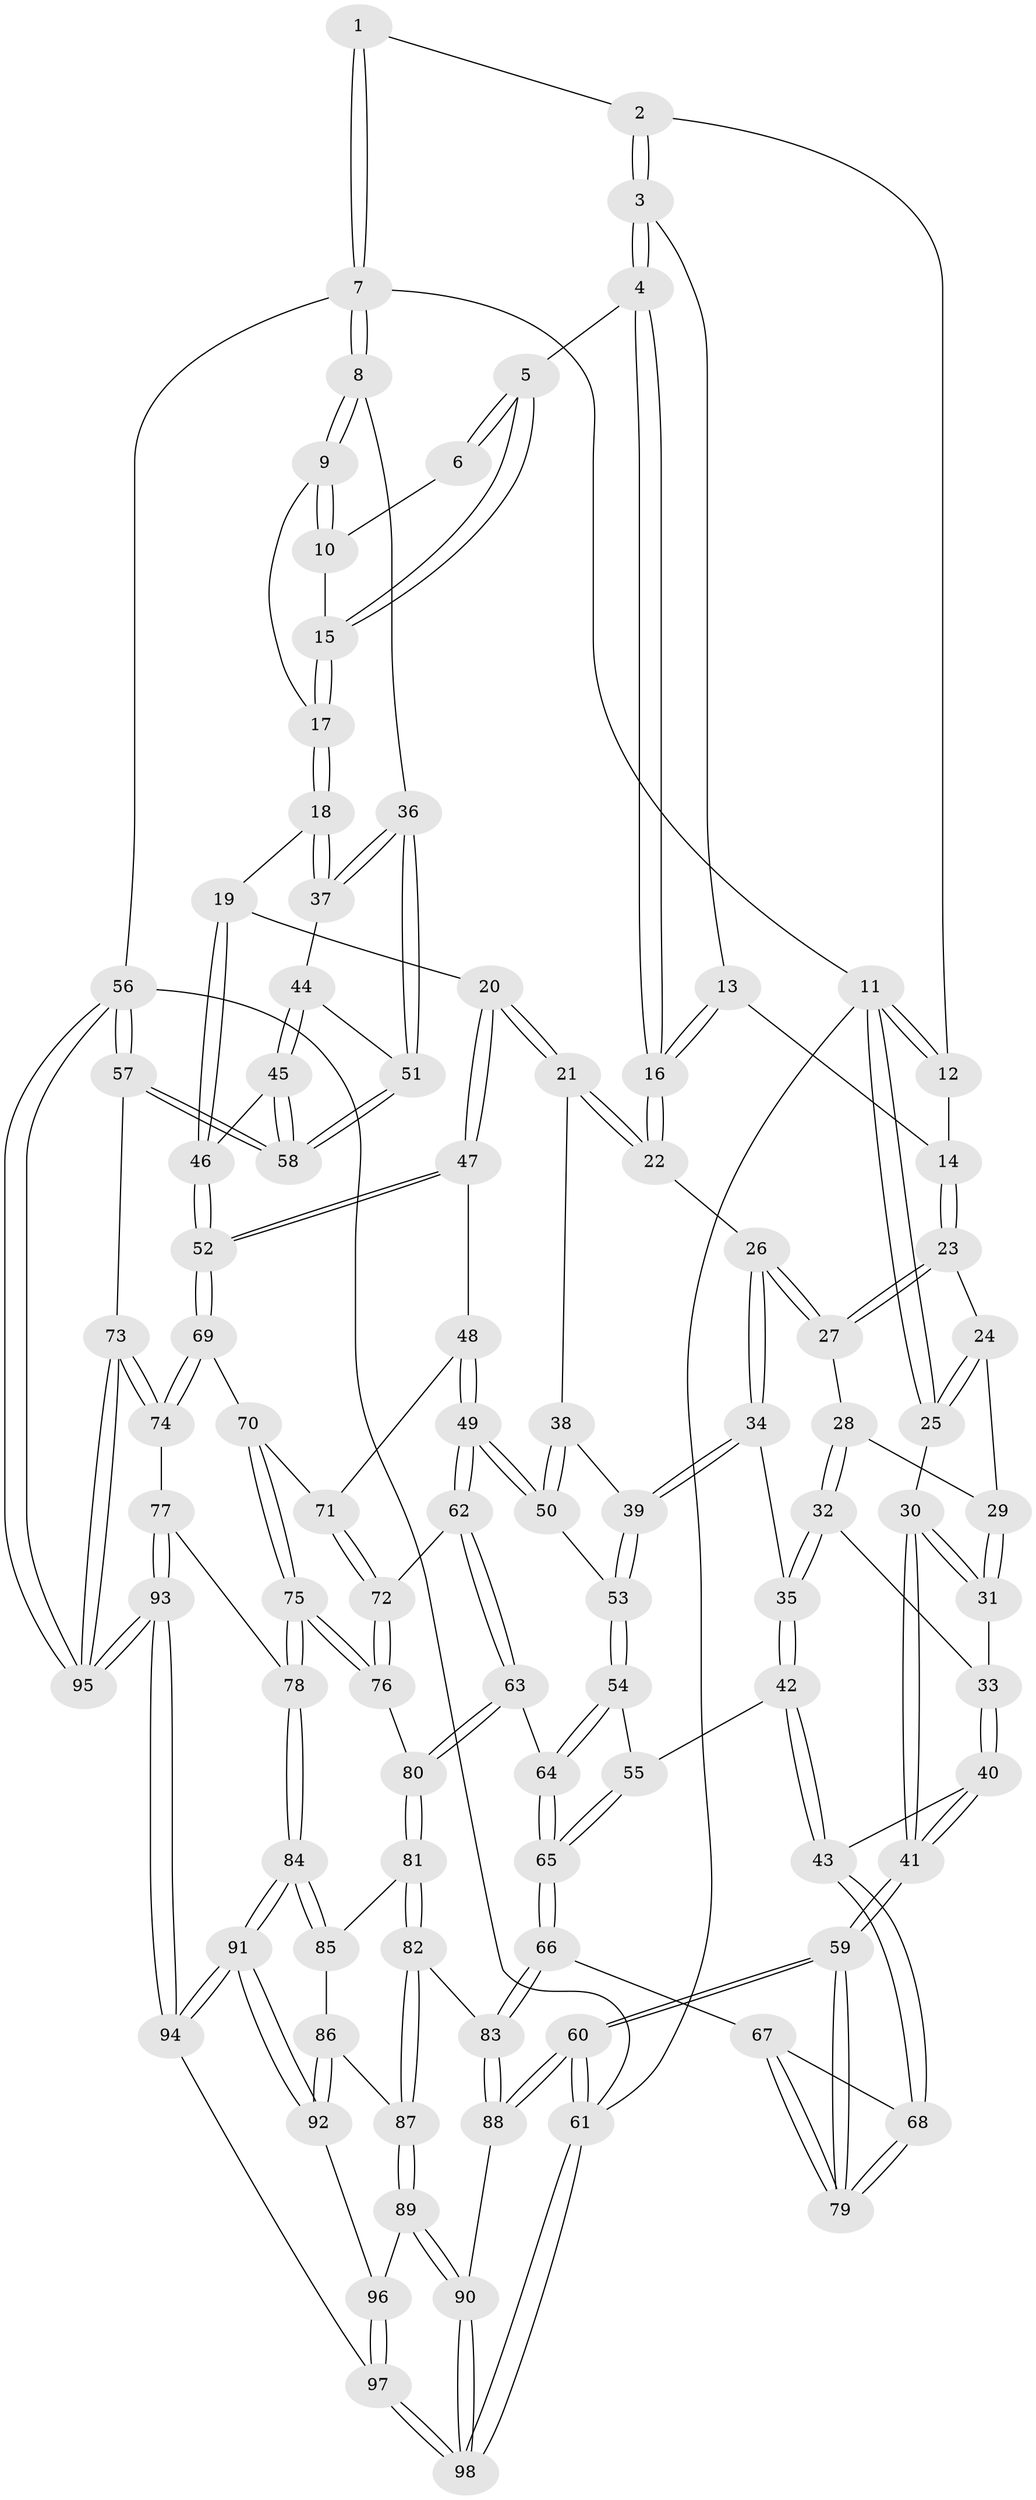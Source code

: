 // coarse degree distribution, {3: 0.08928571428571429, 5: 0.23214285714285715, 4: 0.5535714285714286, 6: 0.10714285714285714, 8: 0.017857142857142856}
// Generated by graph-tools (version 1.1) at 2025/42/03/06/25 10:42:27]
// undirected, 98 vertices, 242 edges
graph export_dot {
graph [start="1"]
  node [color=gray90,style=filled];
  1 [pos="+0.9189217842250136+0"];
  2 [pos="+0.6909332895471904+0"];
  3 [pos="+0.6685863142695658+0"];
  4 [pos="+0.673221099477046+0.011020183822460892"];
  5 [pos="+0.8151550931298956+0.11925655597839985"];
  6 [pos="+0.9110169265267851+0"];
  7 [pos="+1+0"];
  8 [pos="+1+0.16680204734277468"];
  9 [pos="+1+0.16056705523428044"];
  10 [pos="+0.9396296491657624+0.0719541092365927"];
  11 [pos="+0+0"];
  12 [pos="+0.24082961655941448+0"];
  13 [pos="+0.4842048299713359+0.055800578583934536"];
  14 [pos="+0.2980041219235559+0.05026142151969659"];
  15 [pos="+0.8288526437347332+0.1402874912500422"];
  16 [pos="+0.6003456808978379+0.22161761910290864"];
  17 [pos="+0.8454840618577679+0.2459250487836658"];
  18 [pos="+0.819964180053173+0.2966879061146415"];
  19 [pos="+0.7545445520756995+0.3083837315418352"];
  20 [pos="+0.6602733782607078+0.308976643394168"];
  21 [pos="+0.6360220163612804+0.29741351427783674"];
  22 [pos="+0.5961061044877294+0.24424729294621378"];
  23 [pos="+0.29351503981065297+0.11349561156166994"];
  24 [pos="+0.15879466483818575+0.14180742717381636"];
  25 [pos="+0+0.026391672147485345"];
  26 [pos="+0.33213199458874526+0.21895740620258228"];
  27 [pos="+0.3145904440890037+0.18537609805463612"];
  28 [pos="+0.12162360592985935+0.2631614723804786"];
  29 [pos="+0.022039831189386943+0.2624386813632567"];
  30 [pos="+0+0.17843125394195927"];
  31 [pos="+0.016454722228753094+0.26434864557899085"];
  32 [pos="+0.158416077003201+0.3542490967086052"];
  33 [pos="+0.08828522451510804+0.36788535797569183"];
  34 [pos="+0.31901548288797965+0.28675262863477563"];
  35 [pos="+0.2574956397564163+0.36063185957228816"];
  36 [pos="+1+0.2137365590040559"];
  37 [pos="+0.8455691857509589+0.32444329758407553"];
  38 [pos="+0.6183463725728306+0.31644676313677084"];
  39 [pos="+0.41572695679108845+0.4139809989043789"];
  40 [pos="+0.052128263967941686+0.48843542990962735"];
  41 [pos="+0+0.49436241791623137"];
  42 [pos="+0.23363858862731426+0.48271782267106816"];
  43 [pos="+0.1415552797668654+0.5459269889703152"];
  44 [pos="+0.8595964052565315+0.34224392324278957"];
  45 [pos="+0.9316464364345121+0.47546942032922423"];
  46 [pos="+0.7678405175528548+0.5062655019557268"];
  47 [pos="+0.6646698274019693+0.46265525706991606"];
  48 [pos="+0.5760110896802528+0.5339834552721975"];
  49 [pos="+0.5110833067476821+0.5225552366406266"];
  50 [pos="+0.5056581191675529+0.4961474407083785"];
  51 [pos="+1+0.28508120288170685"];
  52 [pos="+0.7271994024854207+0.5390060336160449"];
  53 [pos="+0.41723946829608516+0.4188595031781139"];
  54 [pos="+0.34343701759734835+0.5318604493555587"];
  55 [pos="+0.2881991345216502+0.5137388907791123"];
  56 [pos="+1+1"];
  57 [pos="+1+0.687851298571145"];
  58 [pos="+1+0.6801697607558296"];
  59 [pos="+0+0.8534167521677191"];
  60 [pos="+0+1"];
  61 [pos="+0+1"];
  62 [pos="+0.48791238661595293+0.5560005285131187"];
  63 [pos="+0.42307224128549775+0.6172058544029587"];
  64 [pos="+0.411211770858918+0.6160013062490305"];
  65 [pos="+0.27016005270878274+0.7146113329573125"];
  66 [pos="+0.24498383137031027+0.7377483301378961"];
  67 [pos="+0.2149037529985059+0.7098769731046382"];
  68 [pos="+0.14394265899717174+0.6073155795788331"];
  69 [pos="+0.7260601099265553+0.5577138598316211"];
  70 [pos="+0.6271106932595985+0.5755616675220901"];
  71 [pos="+0.594880487946562+0.5560352550916818"];
  72 [pos="+0.5758204610468116+0.640596387718494"];
  73 [pos="+0.8841711659660185+0.7483186515831605"];
  74 [pos="+0.8059021991931701+0.7460131130279444"];
  75 [pos="+0.6429451745899686+0.7427444390035587"];
  76 [pos="+0.5941816403676456+0.6977317147998432"];
  77 [pos="+0.7729881596018824+0.7590416011887261"];
  78 [pos="+0.6665524879310488+0.7769605771407778"];
  79 [pos="+0+0.8335188049427396"];
  80 [pos="+0.43698854593604736+0.638123549237133"];
  81 [pos="+0.4579082716715953+0.7642581072918477"];
  82 [pos="+0.2575271411253051+0.7573332876442667"];
  83 [pos="+0.24503140961308412+0.7381083168198763"];
  84 [pos="+0.604335222960956+0.8331041156856362"];
  85 [pos="+0.46208126425789886+0.7703001210366749"];
  86 [pos="+0.3959355995942166+0.8473760733470573"];
  87 [pos="+0.2866728494740461+0.8390589400502769"];
  88 [pos="+0.05875793919709119+0.8809440711760599"];
  89 [pos="+0.2791161141357265+0.8892499629816887"];
  90 [pos="+0.26886369241975555+0.9088512468955039"];
  91 [pos="+0.5561930912864598+0.9690755076542862"];
  92 [pos="+0.4468804676575566+0.9121304237154265"];
  93 [pos="+0.7268368251444627+1"];
  94 [pos="+0.5648479188539034+1"];
  95 [pos="+0.7922250247701524+1"];
  96 [pos="+0.3688778724280891+0.9307062750439417"];
  97 [pos="+0.42129155282030023+1"];
  98 [pos="+0.19512499393390537+1"];
  1 -- 2;
  1 -- 7;
  1 -- 7;
  2 -- 3;
  2 -- 3;
  2 -- 12;
  3 -- 4;
  3 -- 4;
  3 -- 13;
  4 -- 5;
  4 -- 16;
  4 -- 16;
  5 -- 6;
  5 -- 6;
  5 -- 15;
  5 -- 15;
  6 -- 10;
  7 -- 8;
  7 -- 8;
  7 -- 11;
  7 -- 56;
  8 -- 9;
  8 -- 9;
  8 -- 36;
  9 -- 10;
  9 -- 10;
  9 -- 17;
  10 -- 15;
  11 -- 12;
  11 -- 12;
  11 -- 25;
  11 -- 25;
  11 -- 61;
  12 -- 14;
  13 -- 14;
  13 -- 16;
  13 -- 16;
  14 -- 23;
  14 -- 23;
  15 -- 17;
  15 -- 17;
  16 -- 22;
  16 -- 22;
  17 -- 18;
  17 -- 18;
  18 -- 19;
  18 -- 37;
  18 -- 37;
  19 -- 20;
  19 -- 46;
  19 -- 46;
  20 -- 21;
  20 -- 21;
  20 -- 47;
  20 -- 47;
  21 -- 22;
  21 -- 22;
  21 -- 38;
  22 -- 26;
  23 -- 24;
  23 -- 27;
  23 -- 27;
  24 -- 25;
  24 -- 25;
  24 -- 29;
  25 -- 30;
  26 -- 27;
  26 -- 27;
  26 -- 34;
  26 -- 34;
  27 -- 28;
  28 -- 29;
  28 -- 32;
  28 -- 32;
  29 -- 31;
  29 -- 31;
  30 -- 31;
  30 -- 31;
  30 -- 41;
  30 -- 41;
  31 -- 33;
  32 -- 33;
  32 -- 35;
  32 -- 35;
  33 -- 40;
  33 -- 40;
  34 -- 35;
  34 -- 39;
  34 -- 39;
  35 -- 42;
  35 -- 42;
  36 -- 37;
  36 -- 37;
  36 -- 51;
  36 -- 51;
  37 -- 44;
  38 -- 39;
  38 -- 50;
  38 -- 50;
  39 -- 53;
  39 -- 53;
  40 -- 41;
  40 -- 41;
  40 -- 43;
  41 -- 59;
  41 -- 59;
  42 -- 43;
  42 -- 43;
  42 -- 55;
  43 -- 68;
  43 -- 68;
  44 -- 45;
  44 -- 45;
  44 -- 51;
  45 -- 46;
  45 -- 58;
  45 -- 58;
  46 -- 52;
  46 -- 52;
  47 -- 48;
  47 -- 52;
  47 -- 52;
  48 -- 49;
  48 -- 49;
  48 -- 71;
  49 -- 50;
  49 -- 50;
  49 -- 62;
  49 -- 62;
  50 -- 53;
  51 -- 58;
  51 -- 58;
  52 -- 69;
  52 -- 69;
  53 -- 54;
  53 -- 54;
  54 -- 55;
  54 -- 64;
  54 -- 64;
  55 -- 65;
  55 -- 65;
  56 -- 57;
  56 -- 57;
  56 -- 95;
  56 -- 95;
  56 -- 61;
  57 -- 58;
  57 -- 58;
  57 -- 73;
  59 -- 60;
  59 -- 60;
  59 -- 79;
  59 -- 79;
  60 -- 61;
  60 -- 61;
  60 -- 88;
  60 -- 88;
  61 -- 98;
  61 -- 98;
  62 -- 63;
  62 -- 63;
  62 -- 72;
  63 -- 64;
  63 -- 80;
  63 -- 80;
  64 -- 65;
  64 -- 65;
  65 -- 66;
  65 -- 66;
  66 -- 67;
  66 -- 83;
  66 -- 83;
  67 -- 68;
  67 -- 79;
  67 -- 79;
  68 -- 79;
  68 -- 79;
  69 -- 70;
  69 -- 74;
  69 -- 74;
  70 -- 71;
  70 -- 75;
  70 -- 75;
  71 -- 72;
  71 -- 72;
  72 -- 76;
  72 -- 76;
  73 -- 74;
  73 -- 74;
  73 -- 95;
  73 -- 95;
  74 -- 77;
  75 -- 76;
  75 -- 76;
  75 -- 78;
  75 -- 78;
  76 -- 80;
  77 -- 78;
  77 -- 93;
  77 -- 93;
  78 -- 84;
  78 -- 84;
  80 -- 81;
  80 -- 81;
  81 -- 82;
  81 -- 82;
  81 -- 85;
  82 -- 83;
  82 -- 87;
  82 -- 87;
  83 -- 88;
  83 -- 88;
  84 -- 85;
  84 -- 85;
  84 -- 91;
  84 -- 91;
  85 -- 86;
  86 -- 87;
  86 -- 92;
  86 -- 92;
  87 -- 89;
  87 -- 89;
  88 -- 90;
  89 -- 90;
  89 -- 90;
  89 -- 96;
  90 -- 98;
  90 -- 98;
  91 -- 92;
  91 -- 92;
  91 -- 94;
  91 -- 94;
  92 -- 96;
  93 -- 94;
  93 -- 94;
  93 -- 95;
  93 -- 95;
  94 -- 97;
  96 -- 97;
  96 -- 97;
  97 -- 98;
  97 -- 98;
}
